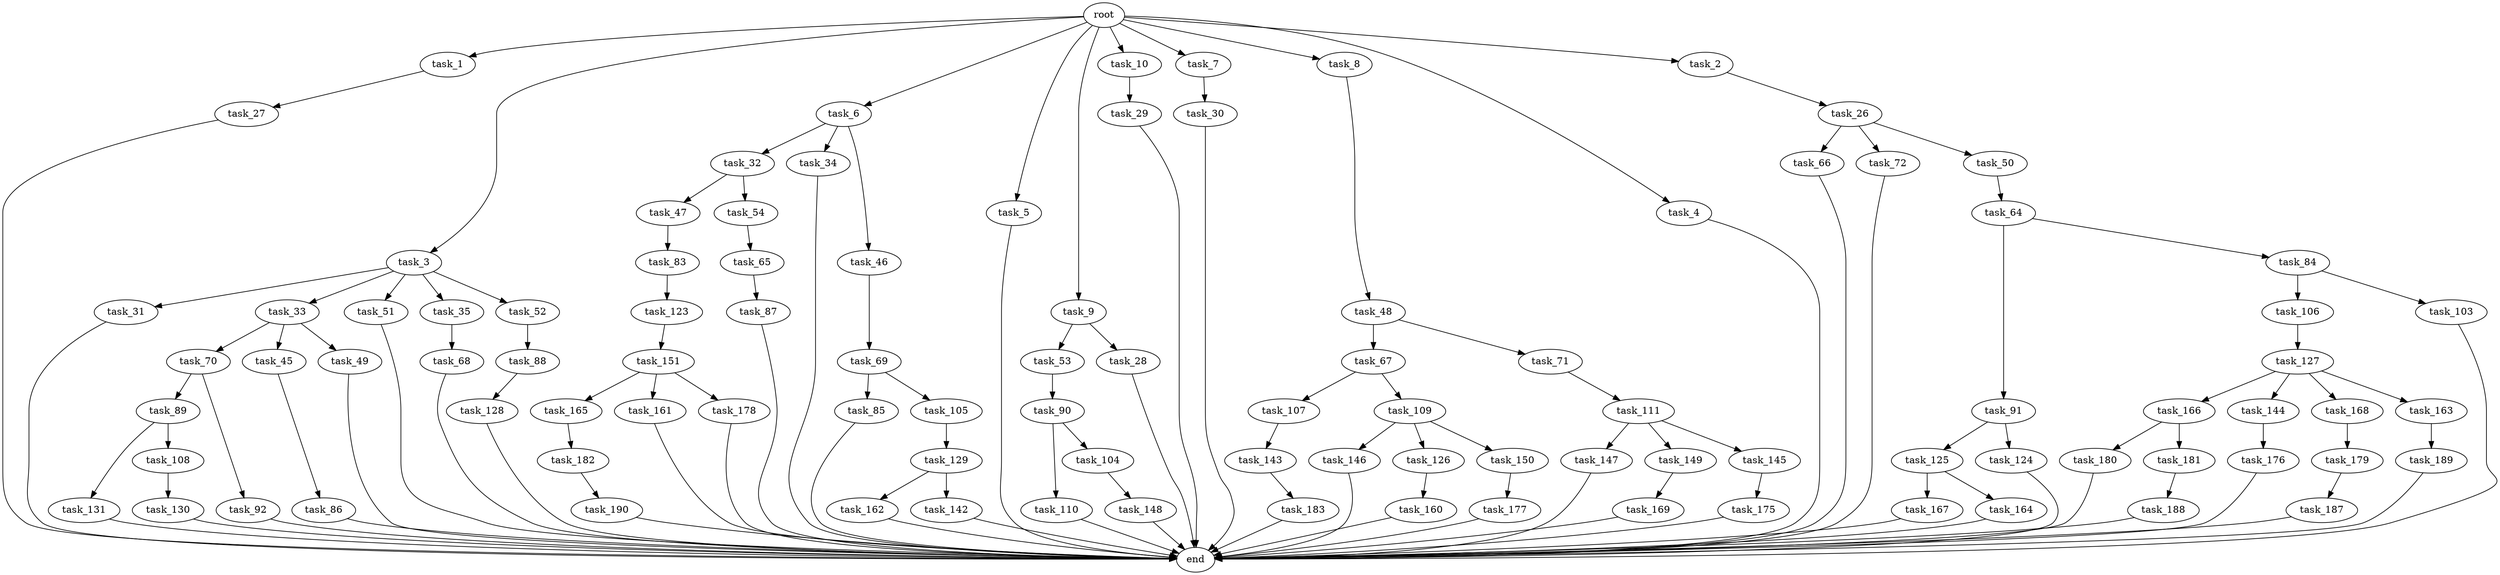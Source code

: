 digraph G {
  task_110 [size="214748364800.000000"];
  task_31 [size="214748364800.000000"];
  task_33 [size="214748364800.000000"];
  task_147 [size="34359738368.000000"];
  task_47 [size="77309411328.000000"];
  task_187 [size="858993459200.000000"];
  task_167 [size="214748364800.000000"];
  task_106 [size="420906795008.000000"];
  task_177 [size="695784701952.000000"];
  task_165 [size="137438953472.000000"];
  task_32 [size="214748364800.000000"];
  task_123 [size="420906795008.000000"];
  task_30 [size="309237645312.000000"];
  task_111 [size="137438953472.000000"];
  task_169 [size="137438953472.000000"];
  end [size="0.000000"];
  task_27 [size="858993459200.000000"];
  task_164 [size="214748364800.000000"];
  task_104 [size="214748364800.000000"];
  task_143 [size="77309411328.000000"];
  task_70 [size="858993459200.000000"];
  task_53 [size="695784701952.000000"];
  task_1 [size="1024.000000"];
  task_66 [size="137438953472.000000"];
  task_3 [size="1024.000000"];
  task_6 [size="1024.000000"];
  task_161 [size="137438953472.000000"];
  task_85 [size="695784701952.000000"];
  task_160 [size="549755813888.000000"];
  task_26 [size="309237645312.000000"];
  task_131 [size="549755813888.000000"];
  task_5 [size="1024.000000"];
  task_149 [size="34359738368.000000"];
  task_145 [size="34359738368.000000"];
  task_166 [size="309237645312.000000"];
  task_183 [size="34359738368.000000"];
  task_188 [size="549755813888.000000"];
  task_162 [size="549755813888.000000"];
  task_146 [size="549755813888.000000"];
  task_34 [size="214748364800.000000"];
  task_51 [size="214748364800.000000"];
  task_9 [size="1024.000000"];
  task_68 [size="137438953472.000000"];
  task_175 [size="420906795008.000000"];
  task_67 [size="34359738368.000000"];
  task_29 [size="858993459200.000000"];
  task_182 [size="858993459200.000000"];
  task_176 [size="858993459200.000000"];
  task_179 [size="34359738368.000000"];
  task_89 [size="214748364800.000000"];
  task_64 [size="214748364800.000000"];
  task_35 [size="214748364800.000000"];
  task_144 [size="309237645312.000000"];
  task_180 [size="77309411328.000000"];
  task_108 [size="549755813888.000000"];
  task_130 [size="420906795008.000000"];
  task_10 [size="1024.000000"];
  task_69 [size="77309411328.000000"];
  task_46 [size="214748364800.000000"];
  task_90 [size="214748364800.000000"];
  task_28 [size="695784701952.000000"];
  task_91 [size="420906795008.000000"];
  task_125 [size="77309411328.000000"];
  task_151 [size="137438953472.000000"];
  task_189 [size="420906795008.000000"];
  task_129 [size="309237645312.000000"];
  task_72 [size="137438953472.000000"];
  task_107 [size="77309411328.000000"];
  task_84 [size="420906795008.000000"];
  task_88 [size="858993459200.000000"];
  task_48 [size="858993459200.000000"];
  task_83 [size="858993459200.000000"];
  task_126 [size="549755813888.000000"];
  task_7 [size="1024.000000"];
  task_50 [size="137438953472.000000"];
  task_103 [size="420906795008.000000"];
  task_45 [size="858993459200.000000"];
  task_150 [size="549755813888.000000"];
  task_142 [size="549755813888.000000"];
  task_128 [size="137438953472.000000"];
  root [size="0.000000"];
  task_49 [size="858993459200.000000"];
  task_127 [size="309237645312.000000"];
  task_124 [size="77309411328.000000"];
  task_86 [size="137438953472.000000"];
  task_92 [size="214748364800.000000"];
  task_8 [size="1024.000000"];
  task_168 [size="309237645312.000000"];
  task_163 [size="309237645312.000000"];
  task_181 [size="77309411328.000000"];
  task_148 [size="549755813888.000000"];
  task_87 [size="549755813888.000000"];
  task_52 [size="214748364800.000000"];
  task_105 [size="695784701952.000000"];
  task_4 [size="1024.000000"];
  task_190 [size="34359738368.000000"];
  task_109 [size="77309411328.000000"];
  task_71 [size="34359738368.000000"];
  task_2 [size="1024.000000"];
  task_178 [size="137438953472.000000"];
  task_54 [size="77309411328.000000"];
  task_65 [size="858993459200.000000"];

  task_110 -> end [size="1.000000"];
  task_31 -> end [size="1.000000"];
  task_33 -> task_45 [size="838860800.000000"];
  task_33 -> task_70 [size="838860800.000000"];
  task_33 -> task_49 [size="838860800.000000"];
  task_147 -> end [size="1.000000"];
  task_47 -> task_83 [size="838860800.000000"];
  task_187 -> end [size="1.000000"];
  task_167 -> end [size="1.000000"];
  task_106 -> task_127 [size="301989888.000000"];
  task_177 -> end [size="1.000000"];
  task_165 -> task_182 [size="838860800.000000"];
  task_32 -> task_54 [size="75497472.000000"];
  task_32 -> task_47 [size="75497472.000000"];
  task_123 -> task_151 [size="134217728.000000"];
  task_30 -> end [size="1.000000"];
  task_111 -> task_145 [size="33554432.000000"];
  task_111 -> task_149 [size="33554432.000000"];
  task_111 -> task_147 [size="33554432.000000"];
  task_169 -> end [size="1.000000"];
  task_27 -> end [size="1.000000"];
  task_164 -> end [size="1.000000"];
  task_104 -> task_148 [size="536870912.000000"];
  task_143 -> task_183 [size="33554432.000000"];
  task_70 -> task_89 [size="209715200.000000"];
  task_70 -> task_92 [size="209715200.000000"];
  task_53 -> task_90 [size="209715200.000000"];
  task_1 -> task_27 [size="838860800.000000"];
  task_66 -> end [size="1.000000"];
  task_3 -> task_31 [size="209715200.000000"];
  task_3 -> task_35 [size="209715200.000000"];
  task_3 -> task_33 [size="209715200.000000"];
  task_3 -> task_51 [size="209715200.000000"];
  task_3 -> task_52 [size="209715200.000000"];
  task_6 -> task_46 [size="209715200.000000"];
  task_6 -> task_34 [size="209715200.000000"];
  task_6 -> task_32 [size="209715200.000000"];
  task_161 -> end [size="1.000000"];
  task_85 -> end [size="1.000000"];
  task_160 -> end [size="1.000000"];
  task_26 -> task_66 [size="134217728.000000"];
  task_26 -> task_72 [size="134217728.000000"];
  task_26 -> task_50 [size="134217728.000000"];
  task_131 -> end [size="1.000000"];
  task_5 -> end [size="1.000000"];
  task_149 -> task_169 [size="134217728.000000"];
  task_145 -> task_175 [size="411041792.000000"];
  task_166 -> task_180 [size="75497472.000000"];
  task_166 -> task_181 [size="75497472.000000"];
  task_183 -> end [size="1.000000"];
  task_188 -> end [size="1.000000"];
  task_162 -> end [size="1.000000"];
  task_146 -> end [size="1.000000"];
  task_34 -> end [size="1.000000"];
  task_51 -> end [size="1.000000"];
  task_9 -> task_28 [size="679477248.000000"];
  task_9 -> task_53 [size="679477248.000000"];
  task_68 -> end [size="1.000000"];
  task_175 -> end [size="1.000000"];
  task_67 -> task_109 [size="75497472.000000"];
  task_67 -> task_107 [size="75497472.000000"];
  task_29 -> end [size="1.000000"];
  task_182 -> task_190 [size="33554432.000000"];
  task_176 -> end [size="1.000000"];
  task_179 -> task_187 [size="838860800.000000"];
  task_89 -> task_131 [size="536870912.000000"];
  task_89 -> task_108 [size="536870912.000000"];
  task_64 -> task_84 [size="411041792.000000"];
  task_64 -> task_91 [size="411041792.000000"];
  task_35 -> task_68 [size="134217728.000000"];
  task_144 -> task_176 [size="838860800.000000"];
  task_180 -> end [size="1.000000"];
  task_108 -> task_130 [size="411041792.000000"];
  task_130 -> end [size="1.000000"];
  task_10 -> task_29 [size="838860800.000000"];
  task_69 -> task_85 [size="679477248.000000"];
  task_69 -> task_105 [size="679477248.000000"];
  task_46 -> task_69 [size="75497472.000000"];
  task_90 -> task_110 [size="209715200.000000"];
  task_90 -> task_104 [size="209715200.000000"];
  task_28 -> end [size="1.000000"];
  task_91 -> task_124 [size="75497472.000000"];
  task_91 -> task_125 [size="75497472.000000"];
  task_125 -> task_164 [size="209715200.000000"];
  task_125 -> task_167 [size="209715200.000000"];
  task_151 -> task_161 [size="134217728.000000"];
  task_151 -> task_178 [size="134217728.000000"];
  task_151 -> task_165 [size="134217728.000000"];
  task_189 -> end [size="1.000000"];
  task_129 -> task_142 [size="536870912.000000"];
  task_129 -> task_162 [size="536870912.000000"];
  task_72 -> end [size="1.000000"];
  task_107 -> task_143 [size="75497472.000000"];
  task_84 -> task_103 [size="411041792.000000"];
  task_84 -> task_106 [size="411041792.000000"];
  task_88 -> task_128 [size="134217728.000000"];
  task_48 -> task_71 [size="33554432.000000"];
  task_48 -> task_67 [size="33554432.000000"];
  task_83 -> task_123 [size="411041792.000000"];
  task_126 -> task_160 [size="536870912.000000"];
  task_7 -> task_30 [size="301989888.000000"];
  task_50 -> task_64 [size="209715200.000000"];
  task_103 -> end [size="1.000000"];
  task_45 -> task_86 [size="134217728.000000"];
  task_150 -> task_177 [size="679477248.000000"];
  task_142 -> end [size="1.000000"];
  task_128 -> end [size="1.000000"];
  root -> task_9 [size="1.000000"];
  root -> task_5 [size="1.000000"];
  root -> task_7 [size="1.000000"];
  root -> task_10 [size="1.000000"];
  root -> task_2 [size="1.000000"];
  root -> task_1 [size="1.000000"];
  root -> task_8 [size="1.000000"];
  root -> task_4 [size="1.000000"];
  root -> task_3 [size="1.000000"];
  root -> task_6 [size="1.000000"];
  task_49 -> end [size="1.000000"];
  task_127 -> task_163 [size="301989888.000000"];
  task_127 -> task_168 [size="301989888.000000"];
  task_127 -> task_144 [size="301989888.000000"];
  task_127 -> task_166 [size="301989888.000000"];
  task_124 -> end [size="1.000000"];
  task_86 -> end [size="1.000000"];
  task_92 -> end [size="1.000000"];
  task_8 -> task_48 [size="838860800.000000"];
  task_168 -> task_179 [size="33554432.000000"];
  task_163 -> task_189 [size="411041792.000000"];
  task_181 -> task_188 [size="536870912.000000"];
  task_148 -> end [size="1.000000"];
  task_87 -> end [size="1.000000"];
  task_52 -> task_88 [size="838860800.000000"];
  task_105 -> task_129 [size="301989888.000000"];
  task_4 -> end [size="1.000000"];
  task_190 -> end [size="1.000000"];
  task_109 -> task_126 [size="536870912.000000"];
  task_109 -> task_150 [size="536870912.000000"];
  task_109 -> task_146 [size="536870912.000000"];
  task_71 -> task_111 [size="134217728.000000"];
  task_2 -> task_26 [size="301989888.000000"];
  task_178 -> end [size="1.000000"];
  task_54 -> task_65 [size="838860800.000000"];
  task_65 -> task_87 [size="536870912.000000"];
}
